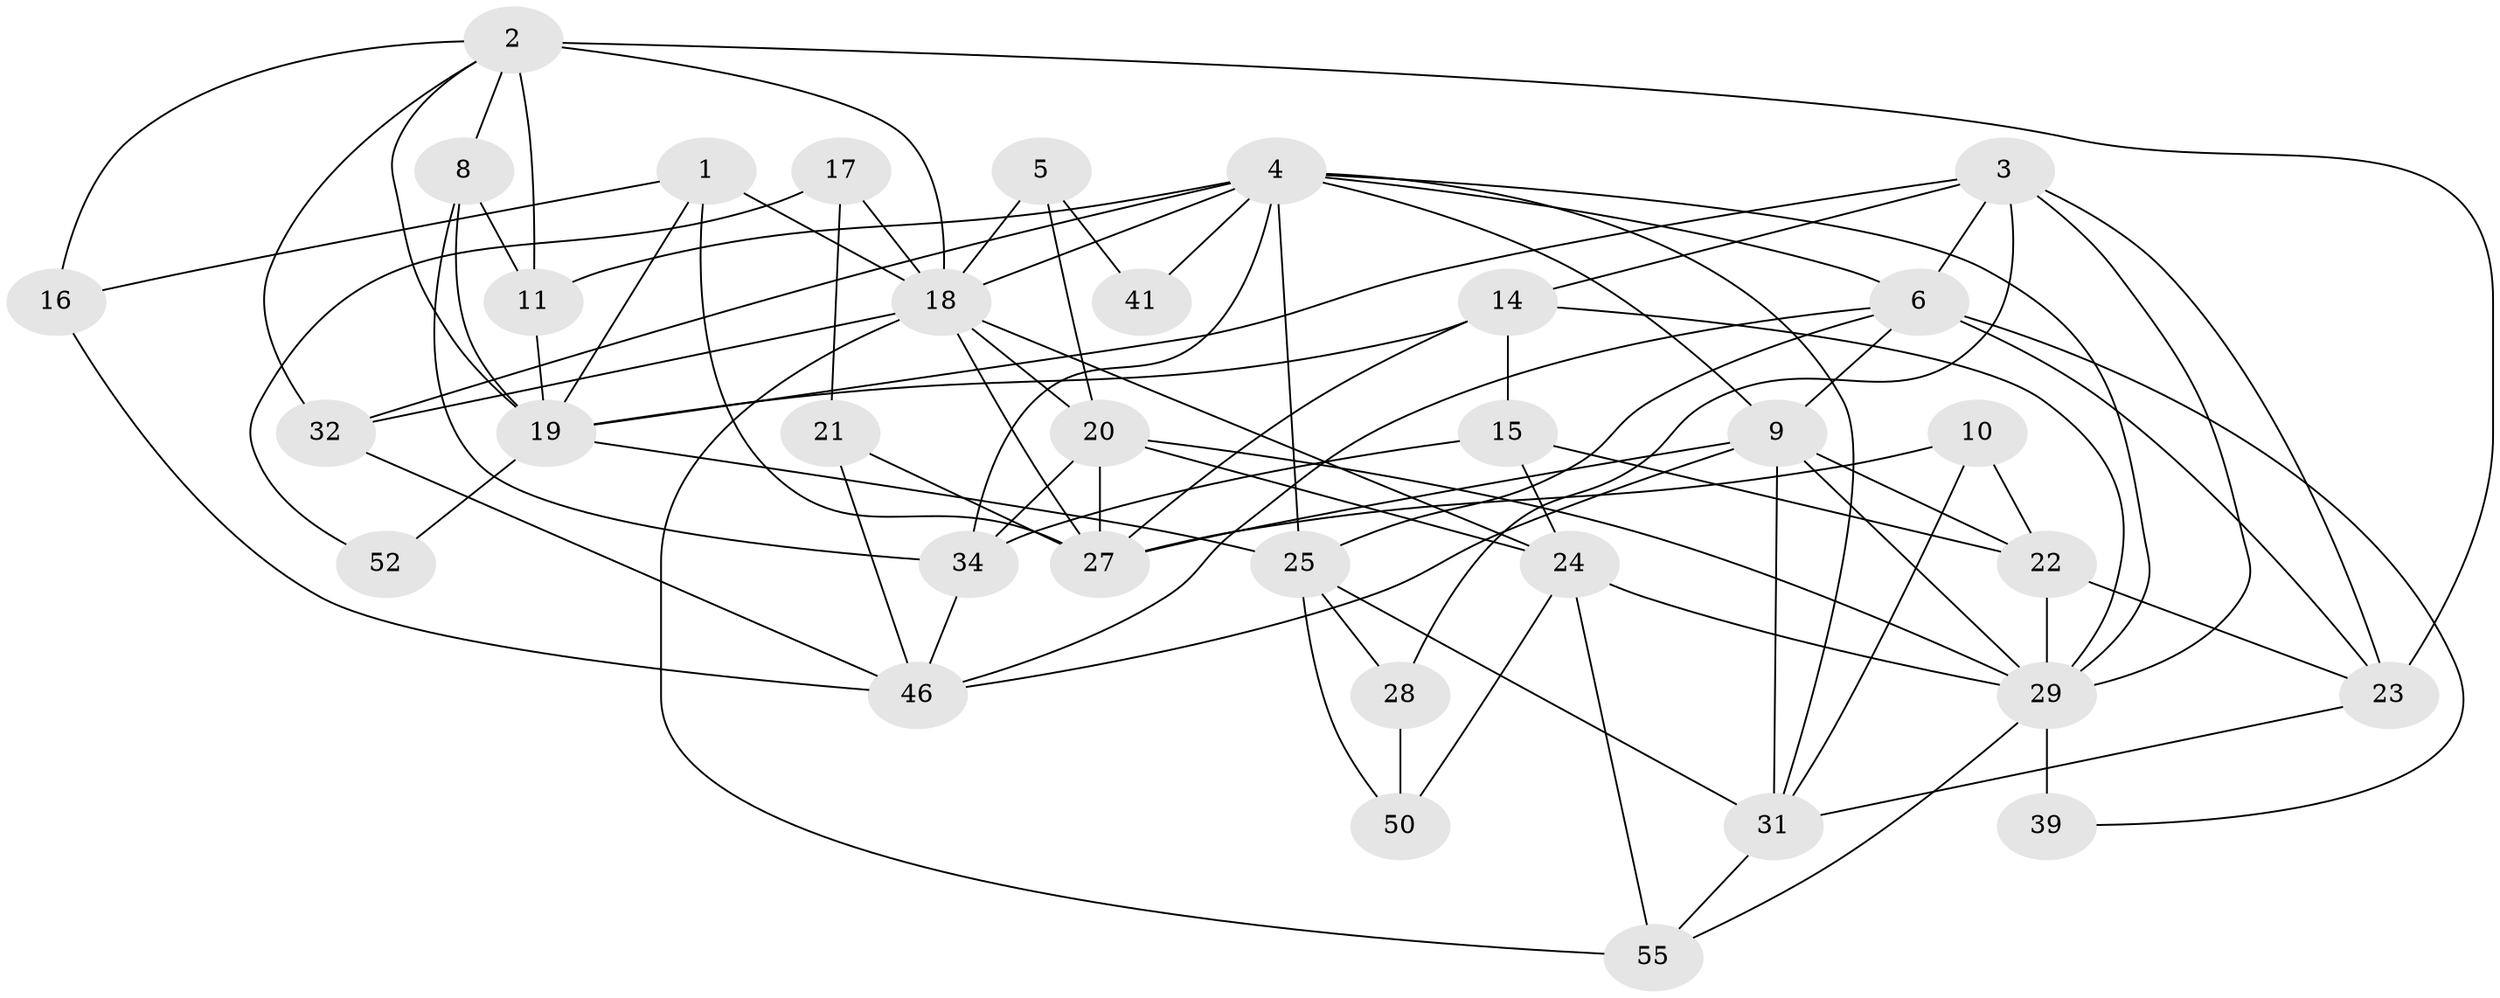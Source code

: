 // Generated by graph-tools (version 1.1) at 2025/23/03/03/25 07:23:58]
// undirected, 34 vertices, 86 edges
graph export_dot {
graph [start="1"]
  node [color=gray90,style=filled];
  1 [super="+12"];
  2 [super="+7"];
  3 [super="+13"];
  4 [super="+33"];
  5;
  6 [super="+44"];
  8;
  9 [super="+47"];
  10 [super="+43"];
  11 [super="+36"];
  14 [super="+37"];
  15;
  16;
  17;
  18 [super="+54"];
  19 [super="+38"];
  20 [super="+42"];
  21;
  22 [super="+26"];
  23 [super="+48"];
  24 [super="+51"];
  25 [super="+53"];
  27 [super="+30"];
  28;
  29 [super="+35"];
  31 [super="+40"];
  32;
  34 [super="+45"];
  39;
  41;
  46 [super="+49"];
  50;
  52;
  55;
  1 -- 18;
  1 -- 19;
  1 -- 16;
  1 -- 27;
  2 -- 8;
  2 -- 23 [weight=2];
  2 -- 16;
  2 -- 11;
  2 -- 19;
  2 -- 32;
  2 -- 18;
  3 -- 19;
  3 -- 6;
  3 -- 23;
  3 -- 28;
  3 -- 29;
  3 -- 14;
  4 -- 32;
  4 -- 11;
  4 -- 34;
  4 -- 9;
  4 -- 18;
  4 -- 6;
  4 -- 41;
  4 -- 31;
  4 -- 29;
  4 -- 25;
  5 -- 41;
  5 -- 18;
  5 -- 20;
  6 -- 23;
  6 -- 39;
  6 -- 9;
  6 -- 46;
  6 -- 25;
  8 -- 11;
  8 -- 34;
  8 -- 19;
  9 -- 46;
  9 -- 22;
  9 -- 29;
  9 -- 31;
  9 -- 27;
  10 -- 31;
  10 -- 27;
  10 -- 22;
  11 -- 19;
  14 -- 27;
  14 -- 15;
  14 -- 19;
  14 -- 29;
  15 -- 22;
  15 -- 34;
  15 -- 24;
  16 -- 46;
  17 -- 18;
  17 -- 21;
  17 -- 52;
  18 -- 32;
  18 -- 24;
  18 -- 20;
  18 -- 55;
  18 -- 27;
  19 -- 52;
  19 -- 25;
  20 -- 34;
  20 -- 27;
  20 -- 29;
  20 -- 24;
  21 -- 27;
  21 -- 46;
  22 -- 23;
  22 -- 29;
  23 -- 31;
  24 -- 55;
  24 -- 50;
  24 -- 29;
  25 -- 50;
  25 -- 28;
  25 -- 31;
  28 -- 50;
  29 -- 55;
  29 -- 39 [weight=2];
  31 -- 55;
  32 -- 46;
  34 -- 46;
}
